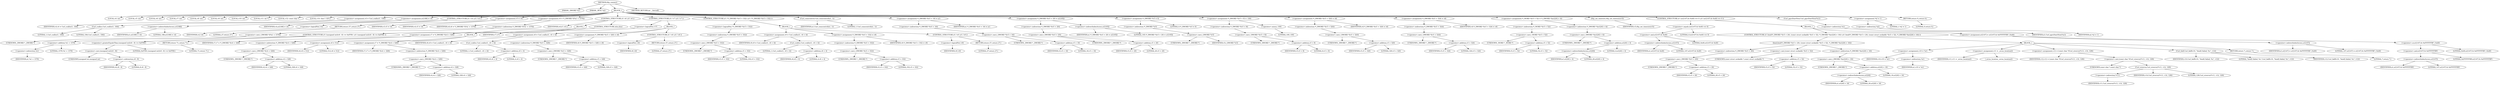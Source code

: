 digraph tftp_connect {  
"1000111" [label = "(METHOD,tftp_connect)" ]
"1000112" [label = "(PARAM,_DWORD *a1)" ]
"1000113" [label = "(PARAM,_BYTE *a2)" ]
"1000114" [label = "(BLOCK,,)" ]
"1000115" [label = "(LOCAL,v4: int)" ]
"1000116" [label = "(LOCAL,v5: int)" ]
"1000117" [label = "(LOCAL,v6: int)" ]
"1000118" [label = "(LOCAL,v7: int)" ]
"1000119" [label = "(LOCAL,v8: int)" ]
"1000120" [label = "(LOCAL,v9: int)" ]
"1000121" [label = "(LOCAL,v10: int)" ]
"1000122" [label = "(LOCAL,v11: int *)" ]
"1000123" [label = "(LOCAL,v12: const char *)" ]
"1000124" [label = "(LOCAL,v14: char [ 128 ])" ]
"1000125" [label = "(<operator>.assignment,v4 = Curl_ccalloc(1, 336))" ]
"1000126" [label = "(IDENTIFIER,v4,v4 = Curl_ccalloc(1, 336))" ]
"1000127" [label = "(Curl_ccalloc,Curl_ccalloc(1, 336))" ]
"1000128" [label = "(LITERAL,1,Curl_ccalloc(1, 336))" ]
"1000129" [label = "(LITERAL,336,Curl_ccalloc(1, 336))" ]
"1000130" [label = "(<operator>.assignment,a1[188] = v4)" ]
"1000131" [label = "(<operator>.indirectIndexAccess,a1[188])" ]
"1000132" [label = "(IDENTIFIER,a1,a1[188] = v4)" ]
"1000133" [label = "(LITERAL,188,a1[188] = v4)" ]
"1000134" [label = "(IDENTIFIER,v4,a1[188] = v4)" ]
"1000135" [label = "(CONTROL_STRUCTURE,if ( !v4 ),if ( !v4 ))" ]
"1000136" [label = "(<operator>.logicalNot,!v4)" ]
"1000137" [label = "(IDENTIFIER,v4,!v4)" ]
"1000138" [label = "(RETURN,return 27;,return 27;)" ]
"1000139" [label = "(LITERAL,27,return 27;)" ]
"1000140" [label = "(<operator>.assignment,v5 = v4)" ]
"1000141" [label = "(IDENTIFIER,v5,v5 = v4)" ]
"1000142" [label = "(IDENTIFIER,v4,v5 = v4)" ]
"1000143" [label = "(<operator>.assignment,v6 = *(_DWORD *)(*a1 + 1576))" ]
"1000144" [label = "(IDENTIFIER,v6,v6 = *(_DWORD *)(*a1 + 1576))" ]
"1000145" [label = "(<operator>.indirection,*(_DWORD *)(*a1 + 1576))" ]
"1000146" [label = "(<operator>.cast,(_DWORD *)(*a1 + 1576))" ]
"1000147" [label = "(UNKNOWN,_DWORD *,_DWORD *)" ]
"1000148" [label = "(<operator>.addition,*a1 + 1576)" ]
"1000149" [label = "(<operator>.indirection,*a1)" ]
"1000150" [label = "(IDENTIFIER,a1,*a1 + 1576)" ]
"1000151" [label = "(LITERAL,1576,*a1 + 1576)" ]
"1000152" [label = "(CONTROL_STRUCTURE,if ( v6 ),if ( v6 ))" ]
"1000153" [label = "(IDENTIFIER,v6,if ( v6 ))" ]
"1000154" [label = "(BLOCK,,)" ]
"1000155" [label = "(CONTROL_STRUCTURE,if ( (unsigned int)(v6 - 8) >= 0xFFB1 ),if ( (unsigned int)(v6 - 8) >= 0xFFB1 ))" ]
"1000156" [label = "(<operator>.greaterEqualsThan,(unsigned int)(v6 - 8) >= 0xFFB1)" ]
"1000157" [label = "(<operator>.cast,(unsigned int)(v6 - 8))" ]
"1000158" [label = "(UNKNOWN,unsigned int,unsigned int)" ]
"1000159" [label = "(<operator>.subtraction,v6 - 8)" ]
"1000160" [label = "(IDENTIFIER,v6,v6 - 8)" ]
"1000161" [label = "(LITERAL,8,v6 - 8)" ]
"1000162" [label = "(LITERAL,0xFFB1,(unsigned int)(v6 - 8) >= 0xFFB1)" ]
"1000163" [label = "(RETURN,return 71;,return 71;)" ]
"1000164" [label = "(LITERAL,71,return 71;)" ]
"1000165" [label = "(<operator>.assignment,v7 = *(_DWORD *)(v4 + 328))" ]
"1000166" [label = "(IDENTIFIER,v7,v7 = *(_DWORD *)(v4 + 328))" ]
"1000167" [label = "(<operator>.indirection,*(_DWORD *)(v4 + 328))" ]
"1000168" [label = "(<operator>.cast,(_DWORD *)(v4 + 328))" ]
"1000169" [label = "(UNKNOWN,_DWORD *,_DWORD *)" ]
"1000170" [label = "(<operator>.addition,v4 + 328)" ]
"1000171" [label = "(IDENTIFIER,v4,v4 + 328)" ]
"1000172" [label = "(LITERAL,328,v4 + 328)" ]
"1000173" [label = "(CONTROL_STRUCTURE,else,else)" ]
"1000174" [label = "(BLOCK,,)" ]
"1000175" [label = "(<operator>.assignment,v6 = 512)" ]
"1000176" [label = "(IDENTIFIER,v6,v6 = 512)" ]
"1000177" [label = "(LITERAL,512,v6 = 512)" ]
"1000178" [label = "(<operator>.assignment,v7 = *(_DWORD *)(v4 + 328))" ]
"1000179" [label = "(IDENTIFIER,v7,v7 = *(_DWORD *)(v4 + 328))" ]
"1000180" [label = "(<operator>.indirection,*(_DWORD *)(v4 + 328))" ]
"1000181" [label = "(<operator>.cast,(_DWORD *)(v4 + 328))" ]
"1000182" [label = "(UNKNOWN,_DWORD *,_DWORD *)" ]
"1000183" [label = "(<operator>.addition,v4 + 328)" ]
"1000184" [label = "(IDENTIFIER,v4,v4 + 328)" ]
"1000185" [label = "(LITERAL,328,v4 + 328)" ]
"1000186" [label = "(CONTROL_STRUCTURE,if ( !v7 ),if ( !v7 ))" ]
"1000187" [label = "(<operator>.logicalNot,!v7)" ]
"1000188" [label = "(IDENTIFIER,v7,!v7)" ]
"1000189" [label = "(BLOCK,,)" ]
"1000190" [label = "(<operator>.assignment,v8 = Curl_ccalloc(1, v6 + 4))" ]
"1000191" [label = "(IDENTIFIER,v8,v8 = Curl_ccalloc(1, v6 + 4))" ]
"1000192" [label = "(Curl_ccalloc,Curl_ccalloc(1, v6 + 4))" ]
"1000193" [label = "(LITERAL,1,Curl_ccalloc(1, v6 + 4))" ]
"1000194" [label = "(<operator>.addition,v6 + 4)" ]
"1000195" [label = "(IDENTIFIER,v6,v6 + 4)" ]
"1000196" [label = "(LITERAL,4,v6 + 4)" ]
"1000197" [label = "(<operator>.assignment,*(_DWORD *)(v5 + 328) = v8)" ]
"1000198" [label = "(<operator>.indirection,*(_DWORD *)(v5 + 328))" ]
"1000199" [label = "(<operator>.cast,(_DWORD *)(v5 + 328))" ]
"1000200" [label = "(UNKNOWN,_DWORD *,_DWORD *)" ]
"1000201" [label = "(<operator>.addition,v5 + 328)" ]
"1000202" [label = "(IDENTIFIER,v5,v5 + 328)" ]
"1000203" [label = "(LITERAL,328,v5 + 328)" ]
"1000204" [label = "(IDENTIFIER,v8,*(_DWORD *)(v5 + 328) = v8)" ]
"1000205" [label = "(CONTROL_STRUCTURE,if ( !v8 ),if ( !v8 ))" ]
"1000206" [label = "(<operator>.logicalNot,!v8)" ]
"1000207" [label = "(IDENTIFIER,v8,!v8)" ]
"1000208" [label = "(RETURN,return 27;,return 27;)" ]
"1000209" [label = "(LITERAL,27,return 27;)" ]
"1000210" [label = "(CONTROL_STRUCTURE,if ( !*(_DWORD *)(v5 + 332) ),if ( !*(_DWORD *)(v5 + 332) ))" ]
"1000211" [label = "(<operator>.logicalNot,!*(_DWORD *)(v5 + 332))" ]
"1000212" [label = "(<operator>.indirection,*(_DWORD *)(v5 + 332))" ]
"1000213" [label = "(<operator>.cast,(_DWORD *)(v5 + 332))" ]
"1000214" [label = "(UNKNOWN,_DWORD *,_DWORD *)" ]
"1000215" [label = "(<operator>.addition,v5 + 332)" ]
"1000216" [label = "(IDENTIFIER,v5,v5 + 332)" ]
"1000217" [label = "(LITERAL,332,v5 + 332)" ]
"1000218" [label = "(BLOCK,,)" ]
"1000219" [label = "(<operator>.assignment,v9 = Curl_ccalloc(1, v6 + 4))" ]
"1000220" [label = "(IDENTIFIER,v9,v9 = Curl_ccalloc(1, v6 + 4))" ]
"1000221" [label = "(Curl_ccalloc,Curl_ccalloc(1, v6 + 4))" ]
"1000222" [label = "(LITERAL,1,Curl_ccalloc(1, v6 + 4))" ]
"1000223" [label = "(<operator>.addition,v6 + 4)" ]
"1000224" [label = "(IDENTIFIER,v6,v6 + 4)" ]
"1000225" [label = "(LITERAL,4,v6 + 4)" ]
"1000226" [label = "(<operator>.assignment,*(_DWORD *)(v5 + 332) = v9)" ]
"1000227" [label = "(<operator>.indirection,*(_DWORD *)(v5 + 332))" ]
"1000228" [label = "(<operator>.cast,(_DWORD *)(v5 + 332))" ]
"1000229" [label = "(UNKNOWN,_DWORD *,_DWORD *)" ]
"1000230" [label = "(<operator>.addition,v5 + 332)" ]
"1000231" [label = "(IDENTIFIER,v5,v5 + 332)" ]
"1000232" [label = "(LITERAL,332,v5 + 332)" ]
"1000233" [label = "(IDENTIFIER,v9,*(_DWORD *)(v5 + 332) = v9)" ]
"1000234" [label = "(CONTROL_STRUCTURE,if ( !v9 ),if ( !v9 ))" ]
"1000235" [label = "(<operator>.logicalNot,!v9)" ]
"1000236" [label = "(IDENTIFIER,v9,!v9)" ]
"1000237" [label = "(RETURN,return 27;,return 27;)" ]
"1000238" [label = "(LITERAL,27,return 27;)" ]
"1000239" [label = "(Curl_conncontrol,Curl_conncontrol(a1, 1))" ]
"1000240" [label = "(IDENTIFIER,a1,Curl_conncontrol(a1, 1))" ]
"1000241" [label = "(LITERAL,1,Curl_conncontrol(a1, 1))" ]
"1000242" [label = "(<operator>.assignment,*(_DWORD *)(v5 + 16) = a1)" ]
"1000243" [label = "(<operator>.indirection,*(_DWORD *)(v5 + 16))" ]
"1000244" [label = "(<operator>.cast,(_DWORD *)(v5 + 16))" ]
"1000245" [label = "(UNKNOWN,_DWORD *,_DWORD *)" ]
"1000246" [label = "(<operator>.addition,v5 + 16)" ]
"1000247" [label = "(IDENTIFIER,v5,v5 + 16)" ]
"1000248" [label = "(LITERAL,16,v5 + 16)" ]
"1000249" [label = "(IDENTIFIER,a1,*(_DWORD *)(v5 + 16) = a1)" ]
"1000250" [label = "(<operator>.assignment,*(_DWORD *)(v5 + 20) = a1[105])" ]
"1000251" [label = "(<operator>.indirection,*(_DWORD *)(v5 + 20))" ]
"1000252" [label = "(<operator>.cast,(_DWORD *)(v5 + 20))" ]
"1000253" [label = "(UNKNOWN,_DWORD *,_DWORD *)" ]
"1000254" [label = "(<operator>.addition,v5 + 20)" ]
"1000255" [label = "(IDENTIFIER,v5,v5 + 20)" ]
"1000256" [label = "(LITERAL,20,v5 + 20)" ]
"1000257" [label = "(<operator>.indirectIndexAccess,a1[105])" ]
"1000258" [label = "(IDENTIFIER,a1,*(_DWORD *)(v5 + 20) = a1[105])" ]
"1000259" [label = "(LITERAL,105,*(_DWORD *)(v5 + 20) = a1[105])" ]
"1000260" [label = "(<operator>.assignment,*(_DWORD *)v5 = 0)" ]
"1000261" [label = "(<operator>.indirection,*(_DWORD *)v5)" ]
"1000262" [label = "(<operator>.cast,(_DWORD *)v5)" ]
"1000263" [label = "(UNKNOWN,_DWORD *,_DWORD *)" ]
"1000264" [label = "(IDENTIFIER,v5,(_DWORD *)v5)" ]
"1000265" [label = "(LITERAL,0,*(_DWORD *)v5 = 0)" ]
"1000266" [label = "(<operator>.assignment,*(_DWORD *)(v5 + 8) = -100)" ]
"1000267" [label = "(<operator>.indirection,*(_DWORD *)(v5 + 8))" ]
"1000268" [label = "(<operator>.cast,(_DWORD *)(v5 + 8))" ]
"1000269" [label = "(UNKNOWN,_DWORD *,_DWORD *)" ]
"1000270" [label = "(<operator>.addition,v5 + 8)" ]
"1000271" [label = "(IDENTIFIER,v5,v5 + 8)" ]
"1000272" [label = "(LITERAL,8,v5 + 8)" ]
"1000273" [label = "(<operator>.minus,-100)" ]
"1000274" [label = "(LITERAL,100,-100)" ]
"1000275" [label = "(<operator>.assignment,*(_DWORD *)(v5 + 320) = v6)" ]
"1000276" [label = "(<operator>.indirection,*(_DWORD *)(v5 + 320))" ]
"1000277" [label = "(<operator>.cast,(_DWORD *)(v5 + 320))" ]
"1000278" [label = "(UNKNOWN,_DWORD *,_DWORD *)" ]
"1000279" [label = "(<operator>.addition,v5 + 320)" ]
"1000280" [label = "(IDENTIFIER,v5,v5 + 320)" ]
"1000281" [label = "(LITERAL,320,v5 + 320)" ]
"1000282" [label = "(IDENTIFIER,v6,*(_DWORD *)(v5 + 320) = v6)" ]
"1000283" [label = "(<operator>.assignment,*(_DWORD *)(v5 + 324) = v6)" ]
"1000284" [label = "(<operator>.indirection,*(_DWORD *)(v5 + 324))" ]
"1000285" [label = "(<operator>.cast,(_DWORD *)(v5 + 324))" ]
"1000286" [label = "(UNKNOWN,_DWORD *,_DWORD *)" ]
"1000287" [label = "(<operator>.addition,v5 + 324)" ]
"1000288" [label = "(IDENTIFIER,v5,v5 + 324)" ]
"1000289" [label = "(LITERAL,324,v5 + 324)" ]
"1000290" [label = "(IDENTIFIER,v6,*(_DWORD *)(v5 + 324) = v6)" ]
"1000291" [label = "(<operator>.assignment,*(_WORD *)(v5 + 52) = *(_DWORD *)(a1[20] + 4))" ]
"1000292" [label = "(<operator>.indirection,*(_WORD *)(v5 + 52))" ]
"1000293" [label = "(<operator>.cast,(_WORD *)(v5 + 52))" ]
"1000294" [label = "(UNKNOWN,_WORD *,_WORD *)" ]
"1000295" [label = "(<operator>.addition,v5 + 52)" ]
"1000296" [label = "(IDENTIFIER,v5,v5 + 52)" ]
"1000297" [label = "(LITERAL,52,v5 + 52)" ]
"1000298" [label = "(<operator>.indirection,*(_DWORD *)(a1[20] + 4))" ]
"1000299" [label = "(<operator>.cast,(_DWORD *)(a1[20] + 4))" ]
"1000300" [label = "(UNKNOWN,_DWORD *,_DWORD *)" ]
"1000301" [label = "(<operator>.addition,a1[20] + 4)" ]
"1000302" [label = "(<operator>.indirectIndexAccess,a1[20])" ]
"1000303" [label = "(IDENTIFIER,a1,a1[20] + 4)" ]
"1000304" [label = "(LITERAL,20,a1[20] + 4)" ]
"1000305" [label = "(LITERAL,4,a1[20] + 4)" ]
"1000306" [label = "(tftp_set_timeouts,tftp_set_timeouts(v5))" ]
"1000307" [label = "(IDENTIFIER,v5,tftp_set_timeouts(v5))" ]
"1000308" [label = "(CONTROL_STRUCTURE,if ( (a1[147] & 0x40) == 0 ),if ( (a1[147] & 0x40) == 0 ))" ]
"1000309" [label = "(<operator>.equals,(a1[147] & 0x40) == 0)" ]
"1000310" [label = "(<operator>.and,a1[147] & 0x40)" ]
"1000311" [label = "(<operator>.indirectIndexAccess,a1[147])" ]
"1000312" [label = "(IDENTIFIER,a1,a1[147] & 0x40)" ]
"1000313" [label = "(LITERAL,147,a1[147] & 0x40)" ]
"1000314" [label = "(LITERAL,0x40,a1[147] & 0x40)" ]
"1000315" [label = "(LITERAL,0,(a1[147] & 0x40) == 0)" ]
"1000316" [label = "(BLOCK,,)" ]
"1000317" [label = "(CONTROL_STRUCTURE,if ( bind(*(_DWORD *)(v5 + 20), (const struct sockaddr *)(v5 + 52), *(_DWORD *)(a1[20] + 16)) ),if ( bind(*(_DWORD *)(v5 + 20), (const struct sockaddr *)(v5 + 52), *(_DWORD *)(a1[20] + 16)) ))" ]
"1000318" [label = "(bind,bind(*(_DWORD *)(v5 + 20), (const struct sockaddr *)(v5 + 52), *(_DWORD *)(a1[20] + 16)))" ]
"1000319" [label = "(<operator>.indirection,*(_DWORD *)(v5 + 20))" ]
"1000320" [label = "(<operator>.cast,(_DWORD *)(v5 + 20))" ]
"1000321" [label = "(UNKNOWN,_DWORD *,_DWORD *)" ]
"1000322" [label = "(<operator>.addition,v5 + 20)" ]
"1000323" [label = "(IDENTIFIER,v5,v5 + 20)" ]
"1000324" [label = "(LITERAL,20,v5 + 20)" ]
"1000325" [label = "(<operator>.cast,(const struct sockaddr *)(v5 + 52))" ]
"1000326" [label = "(UNKNOWN,const struct sockaddr *,const struct sockaddr *)" ]
"1000327" [label = "(<operator>.addition,v5 + 52)" ]
"1000328" [label = "(IDENTIFIER,v5,v5 + 52)" ]
"1000329" [label = "(LITERAL,52,v5 + 52)" ]
"1000330" [label = "(<operator>.indirection,*(_DWORD *)(a1[20] + 16))" ]
"1000331" [label = "(<operator>.cast,(_DWORD *)(a1[20] + 16))" ]
"1000332" [label = "(UNKNOWN,_DWORD *,_DWORD *)" ]
"1000333" [label = "(<operator>.addition,a1[20] + 16)" ]
"1000334" [label = "(<operator>.indirectIndexAccess,a1[20])" ]
"1000335" [label = "(IDENTIFIER,a1,a1[20] + 16)" ]
"1000336" [label = "(LITERAL,20,a1[20] + 16)" ]
"1000337" [label = "(LITERAL,16,a1[20] + 16)" ]
"1000338" [label = "(BLOCK,,)" ]
"1000339" [label = "(<operator>.assignment,v10 = *a1)" ]
"1000340" [label = "(IDENTIFIER,v10,v10 = *a1)" ]
"1000341" [label = "(<operator>.indirection,*a1)" ]
"1000342" [label = "(IDENTIFIER,a1,v10 = *a1)" ]
"1000343" [label = "(<operator>.assignment,v11 = _errno_location())" ]
"1000344" [label = "(IDENTIFIER,v11,v11 = _errno_location())" ]
"1000345" [label = "(_errno_location,_errno_location())" ]
"1000346" [label = "(<operator>.assignment,v12 = (const char *)Curl_strerror(*v11, v14, 128))" ]
"1000347" [label = "(IDENTIFIER,v12,v12 = (const char *)Curl_strerror(*v11, v14, 128))" ]
"1000348" [label = "(<operator>.cast,(const char *)Curl_strerror(*v11, v14, 128))" ]
"1000349" [label = "(UNKNOWN,const char *,const char *)" ]
"1000350" [label = "(Curl_strerror,Curl_strerror(*v11, v14, 128))" ]
"1000351" [label = "(<operator>.indirection,*v11)" ]
"1000352" [label = "(IDENTIFIER,v11,Curl_strerror(*v11, v14, 128))" ]
"1000353" [label = "(IDENTIFIER,v14,Curl_strerror(*v11, v14, 128))" ]
"1000354" [label = "(LITERAL,128,Curl_strerror(*v11, v14, 128))" ]
"1000355" [label = "(Curl_failf,Curl_failf(v10, \"bind() failed; %s\", v12))" ]
"1000356" [label = "(IDENTIFIER,v10,Curl_failf(v10, \"bind() failed; %s\", v12))" ]
"1000357" [label = "(LITERAL,\"bind() failed; %s\",Curl_failf(v10, \"bind() failed; %s\", v12))" ]
"1000358" [label = "(IDENTIFIER,v12,Curl_failf(v10, \"bind() failed; %s\", v12))" ]
"1000359" [label = "(RETURN,return 7;,return 7;)" ]
"1000360" [label = "(LITERAL,7,return 7;)" ]
"1000361" [label = "(<operator>.assignment,a1[147] = a1[147] & 0xFFFFFFBF | 0x40)" ]
"1000362" [label = "(<operator>.indirectIndexAccess,a1[147])" ]
"1000363" [label = "(IDENTIFIER,a1,a1[147] = a1[147] & 0xFFFFFFBF | 0x40)" ]
"1000364" [label = "(LITERAL,147,a1[147] = a1[147] & 0xFFFFFFBF | 0x40)" ]
"1000365" [label = "(<operator>.or,a1[147] & 0xFFFFFFBF | 0x40)" ]
"1000366" [label = "(<operator>.and,a1[147] & 0xFFFFFFBF)" ]
"1000367" [label = "(<operator>.indirectIndexAccess,a1[147])" ]
"1000368" [label = "(IDENTIFIER,a1,a1[147] & 0xFFFFFFBF)" ]
"1000369" [label = "(LITERAL,147,a1[147] & 0xFFFFFFBF)" ]
"1000370" [label = "(LITERAL,0xFFFFFFBF,a1[147] & 0xFFFFFFBF)" ]
"1000371" [label = "(LITERAL,0x40,a1[147] & 0xFFFFFFBF | 0x40)" ]
"1000372" [label = "(Curl_pgrsStartNow,Curl_pgrsStartNow(*a1))" ]
"1000373" [label = "(<operator>.indirection,*a1)" ]
"1000374" [label = "(IDENTIFIER,a1,Curl_pgrsStartNow(*a1))" ]
"1000375" [label = "(<operator>.assignment,*a2 = 1)" ]
"1000376" [label = "(<operator>.indirection,*a2)" ]
"1000377" [label = "(IDENTIFIER,a2,*a2 = 1)" ]
"1000378" [label = "(LITERAL,1,*a2 = 1)" ]
"1000379" [label = "(RETURN,return 0;,return 0;)" ]
"1000380" [label = "(LITERAL,0,return 0;)" ]
"1000381" [label = "(METHOD_RETURN,int __fastcall)" ]
  "1000111" -> "1000112" 
  "1000111" -> "1000113" 
  "1000111" -> "1000114" 
  "1000111" -> "1000381" 
  "1000114" -> "1000115" 
  "1000114" -> "1000116" 
  "1000114" -> "1000117" 
  "1000114" -> "1000118" 
  "1000114" -> "1000119" 
  "1000114" -> "1000120" 
  "1000114" -> "1000121" 
  "1000114" -> "1000122" 
  "1000114" -> "1000123" 
  "1000114" -> "1000124" 
  "1000114" -> "1000125" 
  "1000114" -> "1000130" 
  "1000114" -> "1000135" 
  "1000114" -> "1000140" 
  "1000114" -> "1000143" 
  "1000114" -> "1000152" 
  "1000114" -> "1000186" 
  "1000114" -> "1000210" 
  "1000114" -> "1000239" 
  "1000114" -> "1000242" 
  "1000114" -> "1000250" 
  "1000114" -> "1000260" 
  "1000114" -> "1000266" 
  "1000114" -> "1000275" 
  "1000114" -> "1000283" 
  "1000114" -> "1000291" 
  "1000114" -> "1000306" 
  "1000114" -> "1000308" 
  "1000114" -> "1000372" 
  "1000114" -> "1000375" 
  "1000114" -> "1000379" 
  "1000125" -> "1000126" 
  "1000125" -> "1000127" 
  "1000127" -> "1000128" 
  "1000127" -> "1000129" 
  "1000130" -> "1000131" 
  "1000130" -> "1000134" 
  "1000131" -> "1000132" 
  "1000131" -> "1000133" 
  "1000135" -> "1000136" 
  "1000135" -> "1000138" 
  "1000136" -> "1000137" 
  "1000138" -> "1000139" 
  "1000140" -> "1000141" 
  "1000140" -> "1000142" 
  "1000143" -> "1000144" 
  "1000143" -> "1000145" 
  "1000145" -> "1000146" 
  "1000146" -> "1000147" 
  "1000146" -> "1000148" 
  "1000148" -> "1000149" 
  "1000148" -> "1000151" 
  "1000149" -> "1000150" 
  "1000152" -> "1000153" 
  "1000152" -> "1000154" 
  "1000152" -> "1000173" 
  "1000154" -> "1000155" 
  "1000154" -> "1000165" 
  "1000155" -> "1000156" 
  "1000155" -> "1000163" 
  "1000156" -> "1000157" 
  "1000156" -> "1000162" 
  "1000157" -> "1000158" 
  "1000157" -> "1000159" 
  "1000159" -> "1000160" 
  "1000159" -> "1000161" 
  "1000163" -> "1000164" 
  "1000165" -> "1000166" 
  "1000165" -> "1000167" 
  "1000167" -> "1000168" 
  "1000168" -> "1000169" 
  "1000168" -> "1000170" 
  "1000170" -> "1000171" 
  "1000170" -> "1000172" 
  "1000173" -> "1000174" 
  "1000174" -> "1000175" 
  "1000174" -> "1000178" 
  "1000175" -> "1000176" 
  "1000175" -> "1000177" 
  "1000178" -> "1000179" 
  "1000178" -> "1000180" 
  "1000180" -> "1000181" 
  "1000181" -> "1000182" 
  "1000181" -> "1000183" 
  "1000183" -> "1000184" 
  "1000183" -> "1000185" 
  "1000186" -> "1000187" 
  "1000186" -> "1000189" 
  "1000187" -> "1000188" 
  "1000189" -> "1000190" 
  "1000189" -> "1000197" 
  "1000189" -> "1000205" 
  "1000190" -> "1000191" 
  "1000190" -> "1000192" 
  "1000192" -> "1000193" 
  "1000192" -> "1000194" 
  "1000194" -> "1000195" 
  "1000194" -> "1000196" 
  "1000197" -> "1000198" 
  "1000197" -> "1000204" 
  "1000198" -> "1000199" 
  "1000199" -> "1000200" 
  "1000199" -> "1000201" 
  "1000201" -> "1000202" 
  "1000201" -> "1000203" 
  "1000205" -> "1000206" 
  "1000205" -> "1000208" 
  "1000206" -> "1000207" 
  "1000208" -> "1000209" 
  "1000210" -> "1000211" 
  "1000210" -> "1000218" 
  "1000211" -> "1000212" 
  "1000212" -> "1000213" 
  "1000213" -> "1000214" 
  "1000213" -> "1000215" 
  "1000215" -> "1000216" 
  "1000215" -> "1000217" 
  "1000218" -> "1000219" 
  "1000218" -> "1000226" 
  "1000218" -> "1000234" 
  "1000219" -> "1000220" 
  "1000219" -> "1000221" 
  "1000221" -> "1000222" 
  "1000221" -> "1000223" 
  "1000223" -> "1000224" 
  "1000223" -> "1000225" 
  "1000226" -> "1000227" 
  "1000226" -> "1000233" 
  "1000227" -> "1000228" 
  "1000228" -> "1000229" 
  "1000228" -> "1000230" 
  "1000230" -> "1000231" 
  "1000230" -> "1000232" 
  "1000234" -> "1000235" 
  "1000234" -> "1000237" 
  "1000235" -> "1000236" 
  "1000237" -> "1000238" 
  "1000239" -> "1000240" 
  "1000239" -> "1000241" 
  "1000242" -> "1000243" 
  "1000242" -> "1000249" 
  "1000243" -> "1000244" 
  "1000244" -> "1000245" 
  "1000244" -> "1000246" 
  "1000246" -> "1000247" 
  "1000246" -> "1000248" 
  "1000250" -> "1000251" 
  "1000250" -> "1000257" 
  "1000251" -> "1000252" 
  "1000252" -> "1000253" 
  "1000252" -> "1000254" 
  "1000254" -> "1000255" 
  "1000254" -> "1000256" 
  "1000257" -> "1000258" 
  "1000257" -> "1000259" 
  "1000260" -> "1000261" 
  "1000260" -> "1000265" 
  "1000261" -> "1000262" 
  "1000262" -> "1000263" 
  "1000262" -> "1000264" 
  "1000266" -> "1000267" 
  "1000266" -> "1000273" 
  "1000267" -> "1000268" 
  "1000268" -> "1000269" 
  "1000268" -> "1000270" 
  "1000270" -> "1000271" 
  "1000270" -> "1000272" 
  "1000273" -> "1000274" 
  "1000275" -> "1000276" 
  "1000275" -> "1000282" 
  "1000276" -> "1000277" 
  "1000277" -> "1000278" 
  "1000277" -> "1000279" 
  "1000279" -> "1000280" 
  "1000279" -> "1000281" 
  "1000283" -> "1000284" 
  "1000283" -> "1000290" 
  "1000284" -> "1000285" 
  "1000285" -> "1000286" 
  "1000285" -> "1000287" 
  "1000287" -> "1000288" 
  "1000287" -> "1000289" 
  "1000291" -> "1000292" 
  "1000291" -> "1000298" 
  "1000292" -> "1000293" 
  "1000293" -> "1000294" 
  "1000293" -> "1000295" 
  "1000295" -> "1000296" 
  "1000295" -> "1000297" 
  "1000298" -> "1000299" 
  "1000299" -> "1000300" 
  "1000299" -> "1000301" 
  "1000301" -> "1000302" 
  "1000301" -> "1000305" 
  "1000302" -> "1000303" 
  "1000302" -> "1000304" 
  "1000306" -> "1000307" 
  "1000308" -> "1000309" 
  "1000308" -> "1000316" 
  "1000309" -> "1000310" 
  "1000309" -> "1000315" 
  "1000310" -> "1000311" 
  "1000310" -> "1000314" 
  "1000311" -> "1000312" 
  "1000311" -> "1000313" 
  "1000316" -> "1000317" 
  "1000316" -> "1000361" 
  "1000317" -> "1000318" 
  "1000317" -> "1000338" 
  "1000318" -> "1000319" 
  "1000318" -> "1000325" 
  "1000318" -> "1000330" 
  "1000319" -> "1000320" 
  "1000320" -> "1000321" 
  "1000320" -> "1000322" 
  "1000322" -> "1000323" 
  "1000322" -> "1000324" 
  "1000325" -> "1000326" 
  "1000325" -> "1000327" 
  "1000327" -> "1000328" 
  "1000327" -> "1000329" 
  "1000330" -> "1000331" 
  "1000331" -> "1000332" 
  "1000331" -> "1000333" 
  "1000333" -> "1000334" 
  "1000333" -> "1000337" 
  "1000334" -> "1000335" 
  "1000334" -> "1000336" 
  "1000338" -> "1000339" 
  "1000338" -> "1000343" 
  "1000338" -> "1000346" 
  "1000338" -> "1000355" 
  "1000338" -> "1000359" 
  "1000339" -> "1000340" 
  "1000339" -> "1000341" 
  "1000341" -> "1000342" 
  "1000343" -> "1000344" 
  "1000343" -> "1000345" 
  "1000346" -> "1000347" 
  "1000346" -> "1000348" 
  "1000348" -> "1000349" 
  "1000348" -> "1000350" 
  "1000350" -> "1000351" 
  "1000350" -> "1000353" 
  "1000350" -> "1000354" 
  "1000351" -> "1000352" 
  "1000355" -> "1000356" 
  "1000355" -> "1000357" 
  "1000355" -> "1000358" 
  "1000359" -> "1000360" 
  "1000361" -> "1000362" 
  "1000361" -> "1000365" 
  "1000362" -> "1000363" 
  "1000362" -> "1000364" 
  "1000365" -> "1000366" 
  "1000365" -> "1000371" 
  "1000366" -> "1000367" 
  "1000366" -> "1000370" 
  "1000367" -> "1000368" 
  "1000367" -> "1000369" 
  "1000372" -> "1000373" 
  "1000373" -> "1000374" 
  "1000375" -> "1000376" 
  "1000375" -> "1000378" 
  "1000376" -> "1000377" 
  "1000379" -> "1000380" 
}
